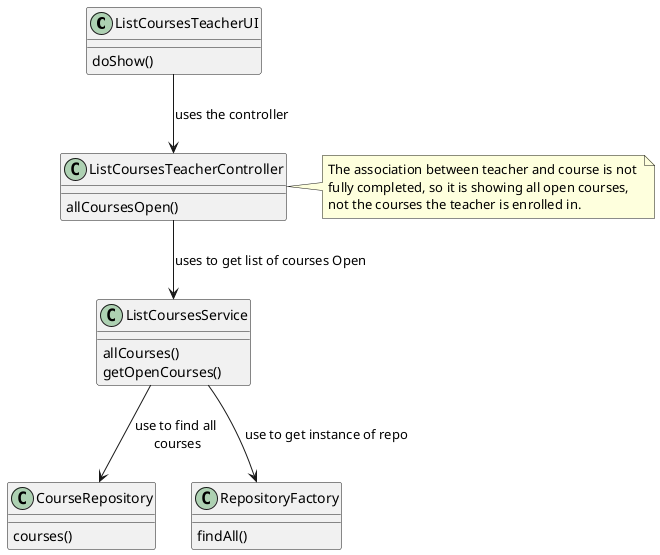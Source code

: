  @startuml

class ListCoursesTeacherUI  {
}

class ListCoursesTeacherController {
allCoursesOpen()
}

note right: The association between teacher and course is not \nfully completed, so it is showing all open courses, \nnot the courses the teacher is enrolled in.
class ListCoursesService {
allCourses()
getOpenCourses()
}

class   CourseRepository {
courses()
}

class RepositoryFactory {
findAll()
}

ListCoursesTeacherUI : doShow()

ListCoursesTeacherUI -down-> ListCoursesTeacherController: uses the controller

ListCoursesTeacherController --> ListCoursesService : uses to get list of courses Open
ListCoursesService --> RepositoryFactory : use to get instance of repo
ListCoursesService --> CourseRepository : use to find all \ncourses



@enduml